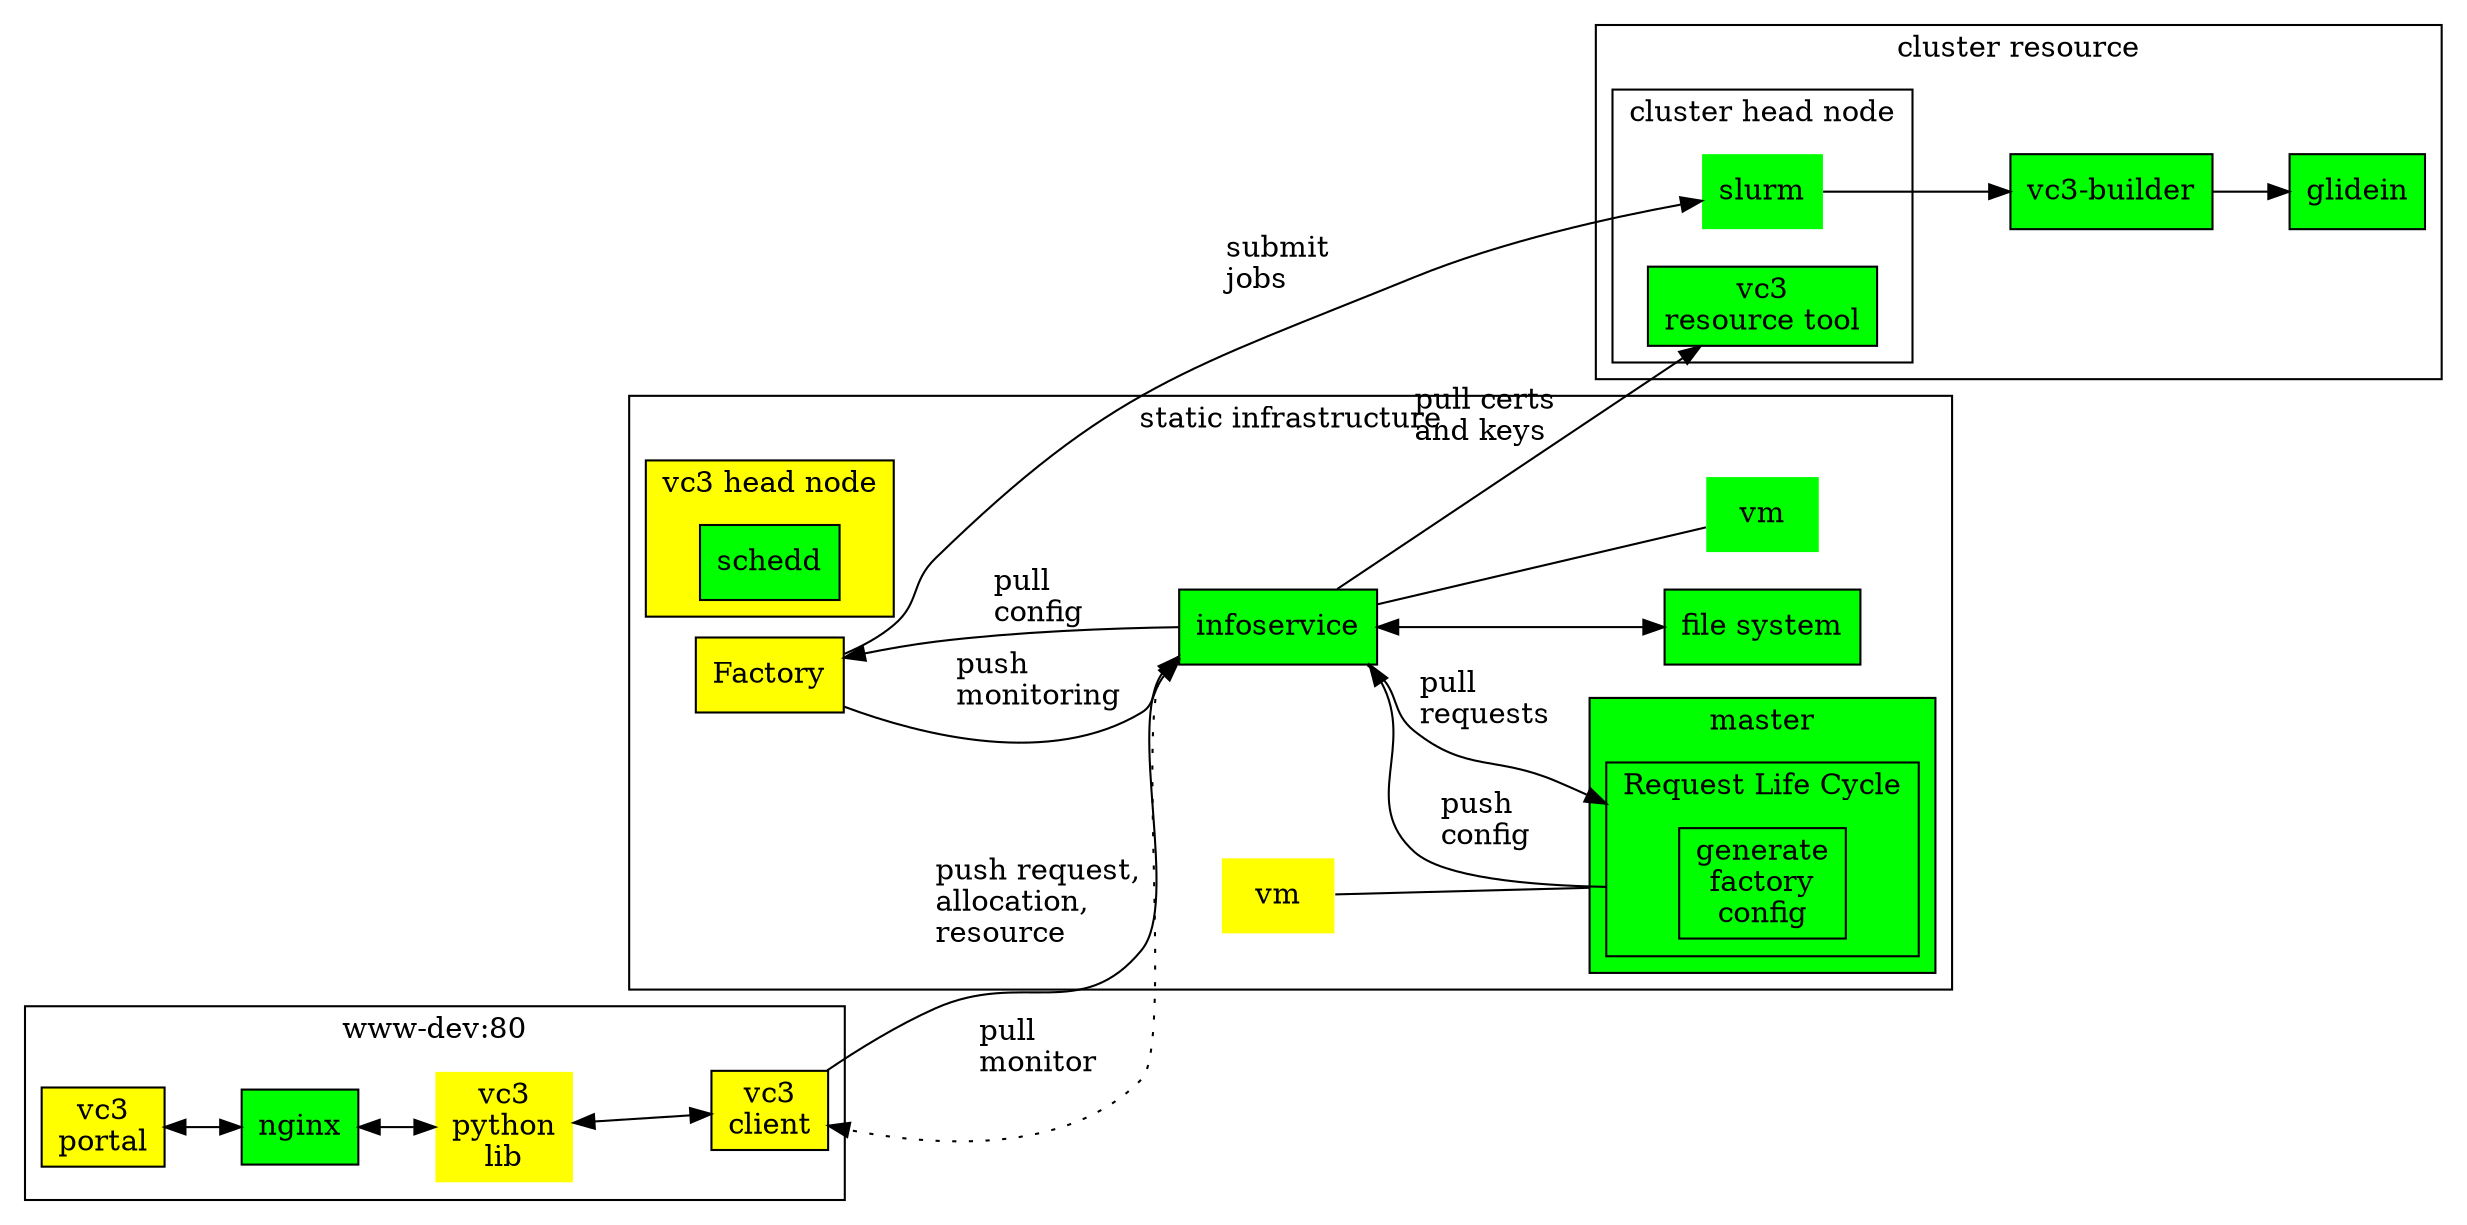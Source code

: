digraph vc3 {
    compound    = true;
    #concentrate = true;
    labelloc    = "tl";
    rankdir     = "LR";

    node [shape=box, style=filled];


    subgraph cluster_web {
        label = "www-dev:80";

        nginx         [fillcolor=green];
        vc3lib_web    [label = "vc3\npython\nlib"][shape="none"][fillcolor = yellow];
        vc3client_web [label = "vc3\nclient"][fillcolor = yellow];

        portal        [label = "vc3\nportal"][fillcolor = yellow];

        nginx         -> vc3lib_web    [dir = both];
        vc3lib_web    -> vc3client_web [dir = both];

        portal        -> nginx         [dir = both];
    }

    subgraph cluster_static {
        label = "static infrastructure";

        vmmaster     [label = "vm"][shape = none][fillcolor = yellow];
        apf          [label = "Factory"][fillcolor = yellow];

        subgraph cluster_infoservice {
            label     = "";
            style     = invis;
            infoservice  [fillcolor = green];
            fsinfo       [label="file system"][fillcolor = green];
            vminfo       [label = "vm"][shape = none][fillcolor = green];

            infoservice  -> vminfo  [dir = none];
            infoservice  -> fsinfo  [dir = both];
        }

        subgraph cluster_headnode {
            style     = filled;
            fillcolor = yellow;

            label = "vc3 head node";
            
            schedd [ label = "schedd" ][ fillcolor = "green" ];
        }

        subgraph cluster_master {
            style     = filled;
            fillcolor = green;

            label = "master";

            subgraph cluster_request_lc
                {
                    label = "Request Life Cycle";
                    fillcolor = green;
                    genconf [label = "generate\nfactory\nconfig"][fillcolor = green];
                }
        }

        infoservice  -> genconf      [label = "\npull\lrequests\l", lhead = cluster_request_lc];
        genconf      -> infoservice  [label = "push\lconfig\l", ltail = cluster_request_lc];

        infoservice  -> apf         [label = "pull\lconfig\l"];
        apf          -> infoservice [label = "push\lmonitoring\l"];

        vmmaster     -> genconf     [lhead = cluster_master][dir = none];
    }

    subgraph cluster_dynamic {
        label = "dynamic infrastructure";
    }

    subgraph cluster_resource {
        label = "cluster resource";

        subgraph cluster_resource_head_node {
            label = "cluster head node";
            vc3resourcetool [label = "vc3\nresource tool"][fillcolor = green];
            slurm           [shape = none][fillcolor = green];
        }

        vc3builder   [label = "vc3-builder"][fillcolor = green];
        glidein      [fillcolor = green];

        slurm        -> vc3builder;
        vc3builder   -> glidein;
    }

    vc3client_web -> infoservice   [ label = "push request,\lallocation,\lresource\l" ];
    infoservice   -> vc3client_web [ label = "pull\lmonitor\l" ][style = dotted];

    apf          -> slurm       [label = "\n\nsubmit\ljobs\l"];

    infoservice -> vc3resourcetool [label = "\n\n\npull certs\land keys\l"];
}
